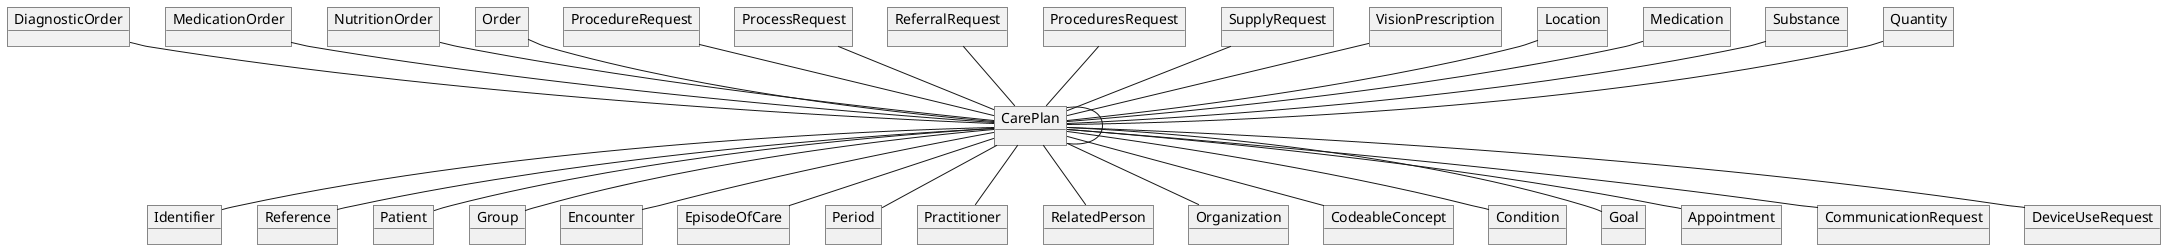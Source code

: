   @startuml
object CarePlan

object Identifier
object Reference
object Patient
object Group
object Encounter
object EpisodeOfCare
object Period
object Practitioner
object RelatedPerson
object Organization
object CodeableConcept
object Condition
object Goal
object Appointment
object CommunicationRequest
object DeviceUseRequest
object DiagnosticOrder
object MedicationOrder
object NutritionOrder
object Order
object ProcedureRequest
object ProcessRequest
object ReferralRequest
object ProceduresRequest
object SupplyRequest
object VisionPrescription
object Location
object Medication
object Substance
object Quantity

CarePlan -- Identifier
CarePlan -- Reference
CarePlan -- Patient
CarePlan -- Group
CarePlan -- Encounter
CarePlan -- EpisodeOfCare
CarePlan -- Period
CarePlan -- Practitioner
CarePlan -- RelatedPerson
CarePlan -- Organization
CarePlan -- CodeableConcept
CarePlan -- Condition
CarePlan -- Goal
CarePlan -- Appointment
CarePlan -- CommunicationRequest
CarePlan -- DeviceUseRequest

DiagnosticOrder -- CarePlan
MedicationOrder -- CarePlan
NutritionOrder -- CarePlan
Order -- CarePlan
ProcedureRequest -- CarePlan
ReferralRequest -- CarePlan
SupplyRequest -- CarePlan
ProceduresRequest -- CarePlan
ProcessRequest -- CarePlan
VisionPrescription -- CarePlan
Location -- CarePlan
Medication -- CarePlan
Substance -- CarePlan
Quantity -- CarePlan
CarePlan -- CarePlan
@enduml
